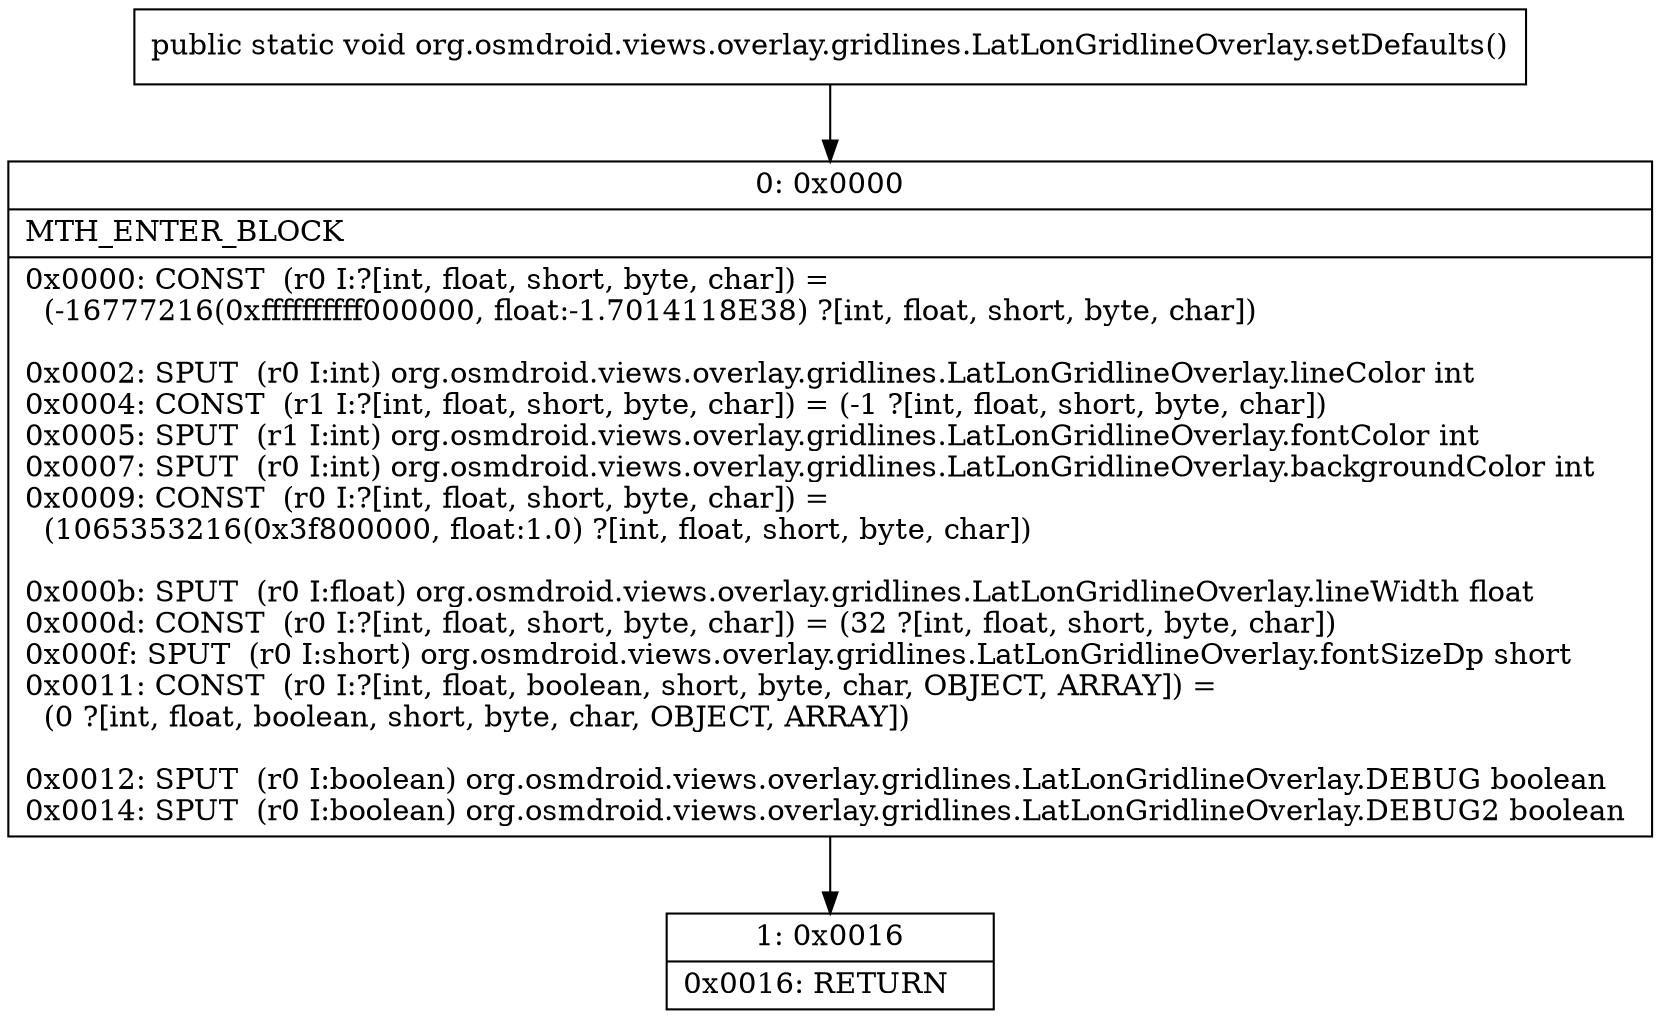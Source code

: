 digraph "CFG fororg.osmdroid.views.overlay.gridlines.LatLonGridlineOverlay.setDefaults()V" {
Node_0 [shape=record,label="{0\:\ 0x0000|MTH_ENTER_BLOCK\l|0x0000: CONST  (r0 I:?[int, float, short, byte, char]) = \l  (\-16777216(0xffffffffff000000, float:\-1.7014118E38) ?[int, float, short, byte, char])\l \l0x0002: SPUT  (r0 I:int) org.osmdroid.views.overlay.gridlines.LatLonGridlineOverlay.lineColor int \l0x0004: CONST  (r1 I:?[int, float, short, byte, char]) = (\-1 ?[int, float, short, byte, char]) \l0x0005: SPUT  (r1 I:int) org.osmdroid.views.overlay.gridlines.LatLonGridlineOverlay.fontColor int \l0x0007: SPUT  (r0 I:int) org.osmdroid.views.overlay.gridlines.LatLonGridlineOverlay.backgroundColor int \l0x0009: CONST  (r0 I:?[int, float, short, byte, char]) = \l  (1065353216(0x3f800000, float:1.0) ?[int, float, short, byte, char])\l \l0x000b: SPUT  (r0 I:float) org.osmdroid.views.overlay.gridlines.LatLonGridlineOverlay.lineWidth float \l0x000d: CONST  (r0 I:?[int, float, short, byte, char]) = (32 ?[int, float, short, byte, char]) \l0x000f: SPUT  (r0 I:short) org.osmdroid.views.overlay.gridlines.LatLonGridlineOverlay.fontSizeDp short \l0x0011: CONST  (r0 I:?[int, float, boolean, short, byte, char, OBJECT, ARRAY]) = \l  (0 ?[int, float, boolean, short, byte, char, OBJECT, ARRAY])\l \l0x0012: SPUT  (r0 I:boolean) org.osmdroid.views.overlay.gridlines.LatLonGridlineOverlay.DEBUG boolean \l0x0014: SPUT  (r0 I:boolean) org.osmdroid.views.overlay.gridlines.LatLonGridlineOverlay.DEBUG2 boolean \l}"];
Node_1 [shape=record,label="{1\:\ 0x0016|0x0016: RETURN   \l}"];
MethodNode[shape=record,label="{public static void org.osmdroid.views.overlay.gridlines.LatLonGridlineOverlay.setDefaults() }"];
MethodNode -> Node_0;
Node_0 -> Node_1;
}

